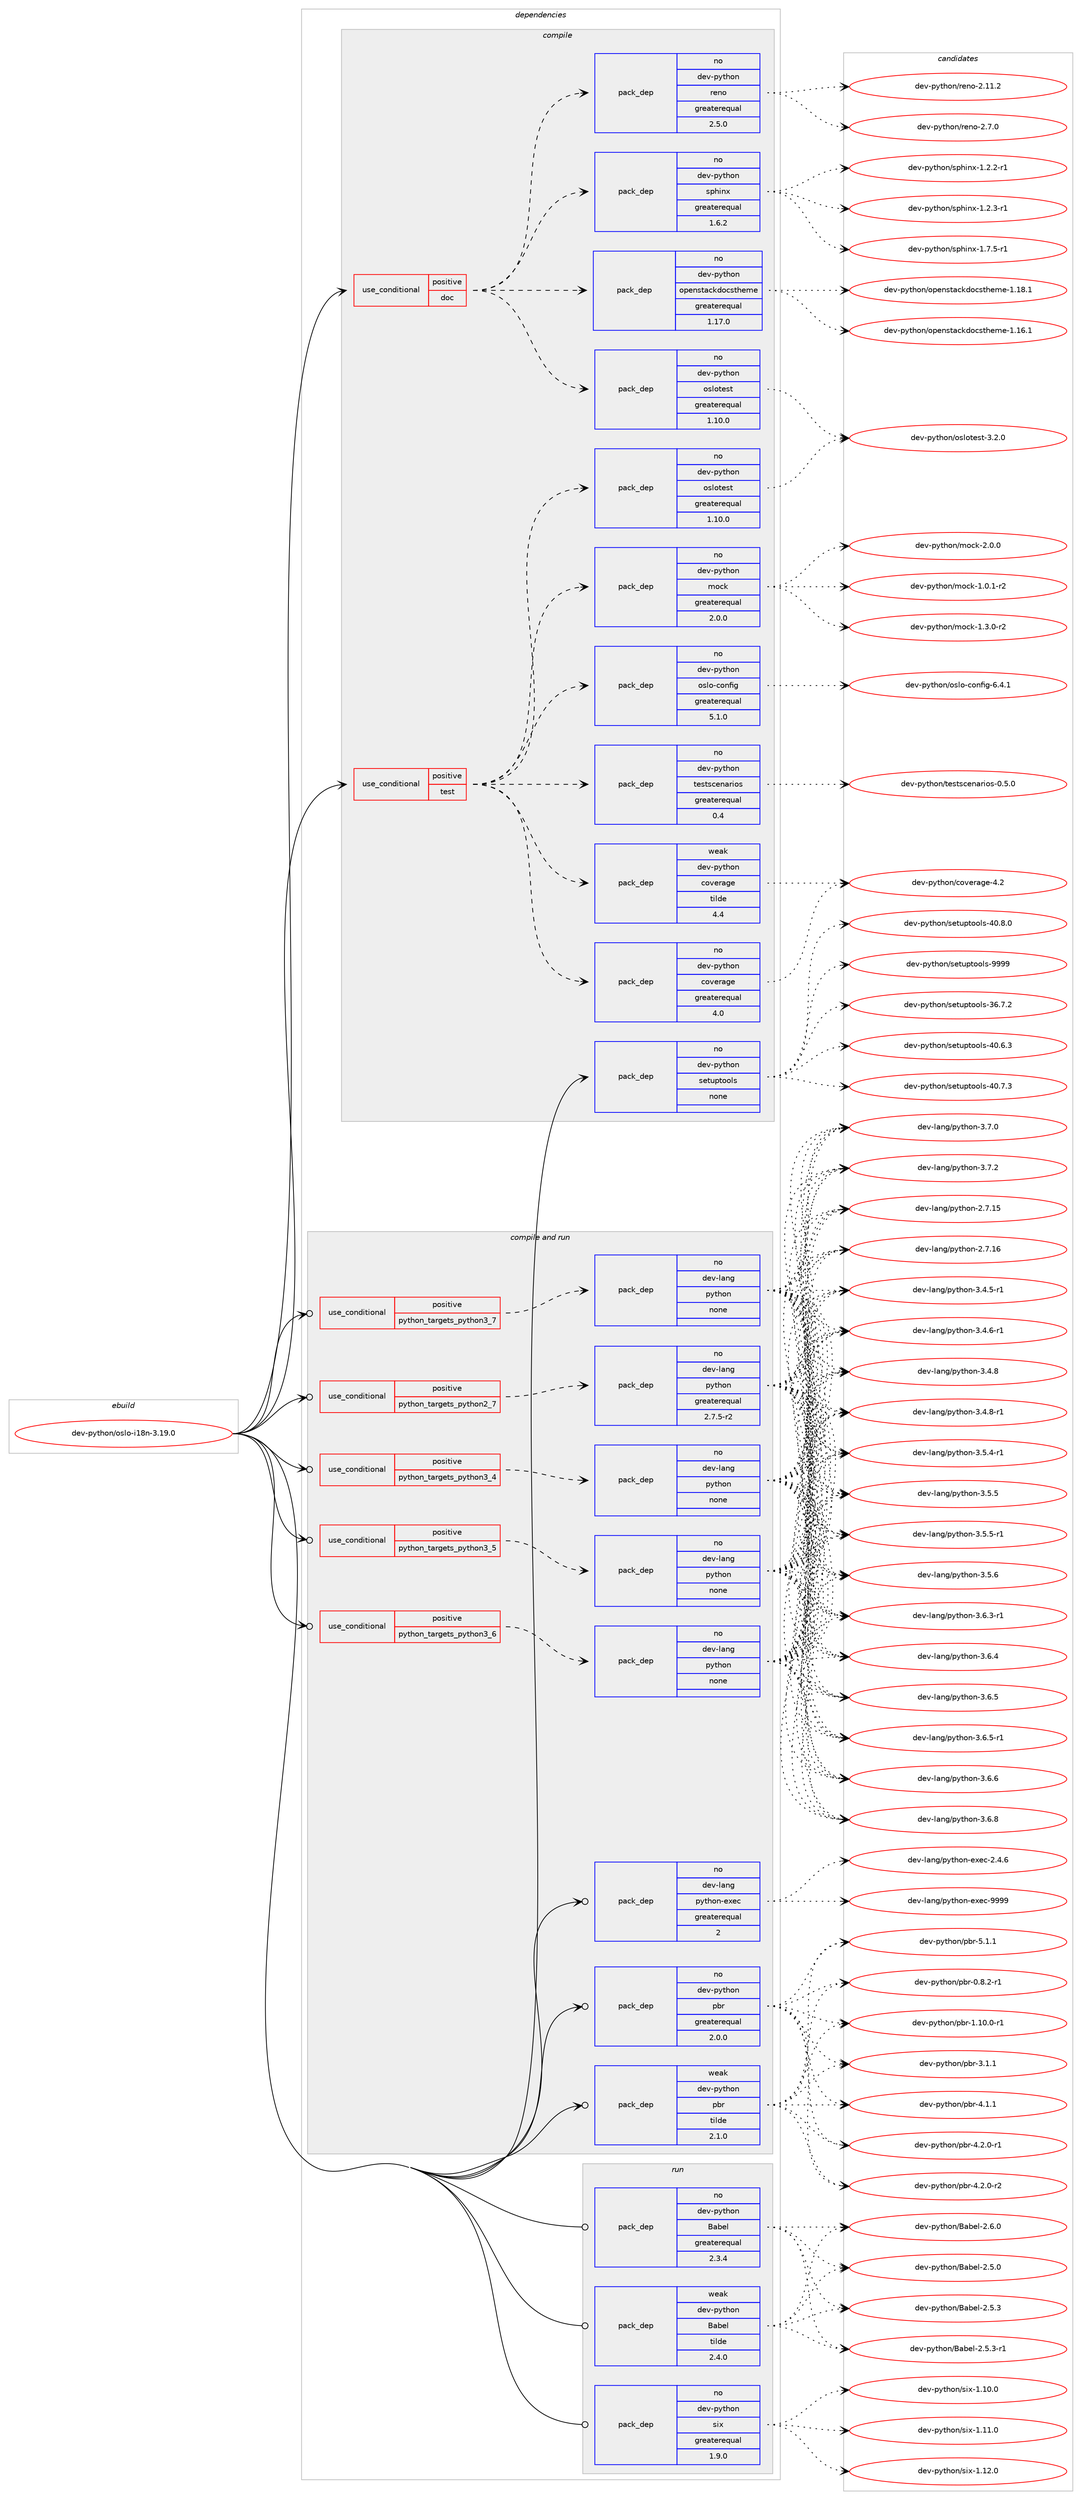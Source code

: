 digraph prolog {

# *************
# Graph options
# *************

newrank=true;
concentrate=true;
compound=true;
graph [rankdir=LR,fontname=Helvetica,fontsize=10,ranksep=1.5];#, ranksep=2.5, nodesep=0.2];
edge  [arrowhead=vee];
node  [fontname=Helvetica,fontsize=10];

# **********
# The ebuild
# **********

subgraph cluster_leftcol {
color=gray;
rank=same;
label=<<i>ebuild</i>>;
id [label="dev-python/oslo-i18n-3.19.0", color=red, width=4, href="../dev-python/oslo-i18n-3.19.0.svg"];
}

# ****************
# The dependencies
# ****************

subgraph cluster_midcol {
color=gray;
label=<<i>dependencies</i>>;
subgraph cluster_compile {
fillcolor="#eeeeee";
style=filled;
label=<<i>compile</i>>;
subgraph cond378721 {
dependency1422816 [label=<<TABLE BORDER="0" CELLBORDER="1" CELLSPACING="0" CELLPADDING="4"><TR><TD ROWSPAN="3" CELLPADDING="10">use_conditional</TD></TR><TR><TD>positive</TD></TR><TR><TD>doc</TD></TR></TABLE>>, shape=none, color=red];
subgraph pack1020816 {
dependency1422817 [label=<<TABLE BORDER="0" CELLBORDER="1" CELLSPACING="0" CELLPADDING="4" WIDTH="220"><TR><TD ROWSPAN="6" CELLPADDING="30">pack_dep</TD></TR><TR><TD WIDTH="110">no</TD></TR><TR><TD>dev-python</TD></TR><TR><TD>oslotest</TD></TR><TR><TD>greaterequal</TD></TR><TR><TD>1.10.0</TD></TR></TABLE>>, shape=none, color=blue];
}
dependency1422816:e -> dependency1422817:w [weight=20,style="dashed",arrowhead="vee"];
subgraph pack1020817 {
dependency1422818 [label=<<TABLE BORDER="0" CELLBORDER="1" CELLSPACING="0" CELLPADDING="4" WIDTH="220"><TR><TD ROWSPAN="6" CELLPADDING="30">pack_dep</TD></TR><TR><TD WIDTH="110">no</TD></TR><TR><TD>dev-python</TD></TR><TR><TD>openstackdocstheme</TD></TR><TR><TD>greaterequal</TD></TR><TR><TD>1.17.0</TD></TR></TABLE>>, shape=none, color=blue];
}
dependency1422816:e -> dependency1422818:w [weight=20,style="dashed",arrowhead="vee"];
subgraph pack1020818 {
dependency1422819 [label=<<TABLE BORDER="0" CELLBORDER="1" CELLSPACING="0" CELLPADDING="4" WIDTH="220"><TR><TD ROWSPAN="6" CELLPADDING="30">pack_dep</TD></TR><TR><TD WIDTH="110">no</TD></TR><TR><TD>dev-python</TD></TR><TR><TD>sphinx</TD></TR><TR><TD>greaterequal</TD></TR><TR><TD>1.6.2</TD></TR></TABLE>>, shape=none, color=blue];
}
dependency1422816:e -> dependency1422819:w [weight=20,style="dashed",arrowhead="vee"];
subgraph pack1020819 {
dependency1422820 [label=<<TABLE BORDER="0" CELLBORDER="1" CELLSPACING="0" CELLPADDING="4" WIDTH="220"><TR><TD ROWSPAN="6" CELLPADDING="30">pack_dep</TD></TR><TR><TD WIDTH="110">no</TD></TR><TR><TD>dev-python</TD></TR><TR><TD>reno</TD></TR><TR><TD>greaterequal</TD></TR><TR><TD>2.5.0</TD></TR></TABLE>>, shape=none, color=blue];
}
dependency1422816:e -> dependency1422820:w [weight=20,style="dashed",arrowhead="vee"];
}
id:e -> dependency1422816:w [weight=20,style="solid",arrowhead="vee"];
subgraph cond378722 {
dependency1422821 [label=<<TABLE BORDER="0" CELLBORDER="1" CELLSPACING="0" CELLPADDING="4"><TR><TD ROWSPAN="3" CELLPADDING="10">use_conditional</TD></TR><TR><TD>positive</TD></TR><TR><TD>test</TD></TR></TABLE>>, shape=none, color=red];
subgraph pack1020820 {
dependency1422822 [label=<<TABLE BORDER="0" CELLBORDER="1" CELLSPACING="0" CELLPADDING="4" WIDTH="220"><TR><TD ROWSPAN="6" CELLPADDING="30">pack_dep</TD></TR><TR><TD WIDTH="110">no</TD></TR><TR><TD>dev-python</TD></TR><TR><TD>mock</TD></TR><TR><TD>greaterequal</TD></TR><TR><TD>2.0.0</TD></TR></TABLE>>, shape=none, color=blue];
}
dependency1422821:e -> dependency1422822:w [weight=20,style="dashed",arrowhead="vee"];
subgraph pack1020821 {
dependency1422823 [label=<<TABLE BORDER="0" CELLBORDER="1" CELLSPACING="0" CELLPADDING="4" WIDTH="220"><TR><TD ROWSPAN="6" CELLPADDING="30">pack_dep</TD></TR><TR><TD WIDTH="110">no</TD></TR><TR><TD>dev-python</TD></TR><TR><TD>oslotest</TD></TR><TR><TD>greaterequal</TD></TR><TR><TD>1.10.0</TD></TR></TABLE>>, shape=none, color=blue];
}
dependency1422821:e -> dependency1422823:w [weight=20,style="dashed",arrowhead="vee"];
subgraph pack1020822 {
dependency1422824 [label=<<TABLE BORDER="0" CELLBORDER="1" CELLSPACING="0" CELLPADDING="4" WIDTH="220"><TR><TD ROWSPAN="6" CELLPADDING="30">pack_dep</TD></TR><TR><TD WIDTH="110">no</TD></TR><TR><TD>dev-python</TD></TR><TR><TD>coverage</TD></TR><TR><TD>greaterequal</TD></TR><TR><TD>4.0</TD></TR></TABLE>>, shape=none, color=blue];
}
dependency1422821:e -> dependency1422824:w [weight=20,style="dashed",arrowhead="vee"];
subgraph pack1020823 {
dependency1422825 [label=<<TABLE BORDER="0" CELLBORDER="1" CELLSPACING="0" CELLPADDING="4" WIDTH="220"><TR><TD ROWSPAN="6" CELLPADDING="30">pack_dep</TD></TR><TR><TD WIDTH="110">weak</TD></TR><TR><TD>dev-python</TD></TR><TR><TD>coverage</TD></TR><TR><TD>tilde</TD></TR><TR><TD>4.4</TD></TR></TABLE>>, shape=none, color=blue];
}
dependency1422821:e -> dependency1422825:w [weight=20,style="dashed",arrowhead="vee"];
subgraph pack1020824 {
dependency1422826 [label=<<TABLE BORDER="0" CELLBORDER="1" CELLSPACING="0" CELLPADDING="4" WIDTH="220"><TR><TD ROWSPAN="6" CELLPADDING="30">pack_dep</TD></TR><TR><TD WIDTH="110">no</TD></TR><TR><TD>dev-python</TD></TR><TR><TD>testscenarios</TD></TR><TR><TD>greaterequal</TD></TR><TR><TD>0.4</TD></TR></TABLE>>, shape=none, color=blue];
}
dependency1422821:e -> dependency1422826:w [weight=20,style="dashed",arrowhead="vee"];
subgraph pack1020825 {
dependency1422827 [label=<<TABLE BORDER="0" CELLBORDER="1" CELLSPACING="0" CELLPADDING="4" WIDTH="220"><TR><TD ROWSPAN="6" CELLPADDING="30">pack_dep</TD></TR><TR><TD WIDTH="110">no</TD></TR><TR><TD>dev-python</TD></TR><TR><TD>oslo-config</TD></TR><TR><TD>greaterequal</TD></TR><TR><TD>5.1.0</TD></TR></TABLE>>, shape=none, color=blue];
}
dependency1422821:e -> dependency1422827:w [weight=20,style="dashed",arrowhead="vee"];
}
id:e -> dependency1422821:w [weight=20,style="solid",arrowhead="vee"];
subgraph pack1020826 {
dependency1422828 [label=<<TABLE BORDER="0" CELLBORDER="1" CELLSPACING="0" CELLPADDING="4" WIDTH="220"><TR><TD ROWSPAN="6" CELLPADDING="30">pack_dep</TD></TR><TR><TD WIDTH="110">no</TD></TR><TR><TD>dev-python</TD></TR><TR><TD>setuptools</TD></TR><TR><TD>none</TD></TR><TR><TD></TD></TR></TABLE>>, shape=none, color=blue];
}
id:e -> dependency1422828:w [weight=20,style="solid",arrowhead="vee"];
}
subgraph cluster_compileandrun {
fillcolor="#eeeeee";
style=filled;
label=<<i>compile and run</i>>;
subgraph cond378723 {
dependency1422829 [label=<<TABLE BORDER="0" CELLBORDER="1" CELLSPACING="0" CELLPADDING="4"><TR><TD ROWSPAN="3" CELLPADDING="10">use_conditional</TD></TR><TR><TD>positive</TD></TR><TR><TD>python_targets_python2_7</TD></TR></TABLE>>, shape=none, color=red];
subgraph pack1020827 {
dependency1422830 [label=<<TABLE BORDER="0" CELLBORDER="1" CELLSPACING="0" CELLPADDING="4" WIDTH="220"><TR><TD ROWSPAN="6" CELLPADDING="30">pack_dep</TD></TR><TR><TD WIDTH="110">no</TD></TR><TR><TD>dev-lang</TD></TR><TR><TD>python</TD></TR><TR><TD>greaterequal</TD></TR><TR><TD>2.7.5-r2</TD></TR></TABLE>>, shape=none, color=blue];
}
dependency1422829:e -> dependency1422830:w [weight=20,style="dashed",arrowhead="vee"];
}
id:e -> dependency1422829:w [weight=20,style="solid",arrowhead="odotvee"];
subgraph cond378724 {
dependency1422831 [label=<<TABLE BORDER="0" CELLBORDER="1" CELLSPACING="0" CELLPADDING="4"><TR><TD ROWSPAN="3" CELLPADDING="10">use_conditional</TD></TR><TR><TD>positive</TD></TR><TR><TD>python_targets_python3_4</TD></TR></TABLE>>, shape=none, color=red];
subgraph pack1020828 {
dependency1422832 [label=<<TABLE BORDER="0" CELLBORDER="1" CELLSPACING="0" CELLPADDING="4" WIDTH="220"><TR><TD ROWSPAN="6" CELLPADDING="30">pack_dep</TD></TR><TR><TD WIDTH="110">no</TD></TR><TR><TD>dev-lang</TD></TR><TR><TD>python</TD></TR><TR><TD>none</TD></TR><TR><TD></TD></TR></TABLE>>, shape=none, color=blue];
}
dependency1422831:e -> dependency1422832:w [weight=20,style="dashed",arrowhead="vee"];
}
id:e -> dependency1422831:w [weight=20,style="solid",arrowhead="odotvee"];
subgraph cond378725 {
dependency1422833 [label=<<TABLE BORDER="0" CELLBORDER="1" CELLSPACING="0" CELLPADDING="4"><TR><TD ROWSPAN="3" CELLPADDING="10">use_conditional</TD></TR><TR><TD>positive</TD></TR><TR><TD>python_targets_python3_5</TD></TR></TABLE>>, shape=none, color=red];
subgraph pack1020829 {
dependency1422834 [label=<<TABLE BORDER="0" CELLBORDER="1" CELLSPACING="0" CELLPADDING="4" WIDTH="220"><TR><TD ROWSPAN="6" CELLPADDING="30">pack_dep</TD></TR><TR><TD WIDTH="110">no</TD></TR><TR><TD>dev-lang</TD></TR><TR><TD>python</TD></TR><TR><TD>none</TD></TR><TR><TD></TD></TR></TABLE>>, shape=none, color=blue];
}
dependency1422833:e -> dependency1422834:w [weight=20,style="dashed",arrowhead="vee"];
}
id:e -> dependency1422833:w [weight=20,style="solid",arrowhead="odotvee"];
subgraph cond378726 {
dependency1422835 [label=<<TABLE BORDER="0" CELLBORDER="1" CELLSPACING="0" CELLPADDING="4"><TR><TD ROWSPAN="3" CELLPADDING="10">use_conditional</TD></TR><TR><TD>positive</TD></TR><TR><TD>python_targets_python3_6</TD></TR></TABLE>>, shape=none, color=red];
subgraph pack1020830 {
dependency1422836 [label=<<TABLE BORDER="0" CELLBORDER="1" CELLSPACING="0" CELLPADDING="4" WIDTH="220"><TR><TD ROWSPAN="6" CELLPADDING="30">pack_dep</TD></TR><TR><TD WIDTH="110">no</TD></TR><TR><TD>dev-lang</TD></TR><TR><TD>python</TD></TR><TR><TD>none</TD></TR><TR><TD></TD></TR></TABLE>>, shape=none, color=blue];
}
dependency1422835:e -> dependency1422836:w [weight=20,style="dashed",arrowhead="vee"];
}
id:e -> dependency1422835:w [weight=20,style="solid",arrowhead="odotvee"];
subgraph cond378727 {
dependency1422837 [label=<<TABLE BORDER="0" CELLBORDER="1" CELLSPACING="0" CELLPADDING="4"><TR><TD ROWSPAN="3" CELLPADDING="10">use_conditional</TD></TR><TR><TD>positive</TD></TR><TR><TD>python_targets_python3_7</TD></TR></TABLE>>, shape=none, color=red];
subgraph pack1020831 {
dependency1422838 [label=<<TABLE BORDER="0" CELLBORDER="1" CELLSPACING="0" CELLPADDING="4" WIDTH="220"><TR><TD ROWSPAN="6" CELLPADDING="30">pack_dep</TD></TR><TR><TD WIDTH="110">no</TD></TR><TR><TD>dev-lang</TD></TR><TR><TD>python</TD></TR><TR><TD>none</TD></TR><TR><TD></TD></TR></TABLE>>, shape=none, color=blue];
}
dependency1422837:e -> dependency1422838:w [weight=20,style="dashed",arrowhead="vee"];
}
id:e -> dependency1422837:w [weight=20,style="solid",arrowhead="odotvee"];
subgraph pack1020832 {
dependency1422839 [label=<<TABLE BORDER="0" CELLBORDER="1" CELLSPACING="0" CELLPADDING="4" WIDTH="220"><TR><TD ROWSPAN="6" CELLPADDING="30">pack_dep</TD></TR><TR><TD WIDTH="110">no</TD></TR><TR><TD>dev-lang</TD></TR><TR><TD>python-exec</TD></TR><TR><TD>greaterequal</TD></TR><TR><TD>2</TD></TR></TABLE>>, shape=none, color=blue];
}
id:e -> dependency1422839:w [weight=20,style="solid",arrowhead="odotvee"];
subgraph pack1020833 {
dependency1422840 [label=<<TABLE BORDER="0" CELLBORDER="1" CELLSPACING="0" CELLPADDING="4" WIDTH="220"><TR><TD ROWSPAN="6" CELLPADDING="30">pack_dep</TD></TR><TR><TD WIDTH="110">no</TD></TR><TR><TD>dev-python</TD></TR><TR><TD>pbr</TD></TR><TR><TD>greaterequal</TD></TR><TR><TD>2.0.0</TD></TR></TABLE>>, shape=none, color=blue];
}
id:e -> dependency1422840:w [weight=20,style="solid",arrowhead="odotvee"];
subgraph pack1020834 {
dependency1422841 [label=<<TABLE BORDER="0" CELLBORDER="1" CELLSPACING="0" CELLPADDING="4" WIDTH="220"><TR><TD ROWSPAN="6" CELLPADDING="30">pack_dep</TD></TR><TR><TD WIDTH="110">weak</TD></TR><TR><TD>dev-python</TD></TR><TR><TD>pbr</TD></TR><TR><TD>tilde</TD></TR><TR><TD>2.1.0</TD></TR></TABLE>>, shape=none, color=blue];
}
id:e -> dependency1422841:w [weight=20,style="solid",arrowhead="odotvee"];
}
subgraph cluster_run {
fillcolor="#eeeeee";
style=filled;
label=<<i>run</i>>;
subgraph pack1020835 {
dependency1422842 [label=<<TABLE BORDER="0" CELLBORDER="1" CELLSPACING="0" CELLPADDING="4" WIDTH="220"><TR><TD ROWSPAN="6" CELLPADDING="30">pack_dep</TD></TR><TR><TD WIDTH="110">no</TD></TR><TR><TD>dev-python</TD></TR><TR><TD>Babel</TD></TR><TR><TD>greaterequal</TD></TR><TR><TD>2.3.4</TD></TR></TABLE>>, shape=none, color=blue];
}
id:e -> dependency1422842:w [weight=20,style="solid",arrowhead="odot"];
subgraph pack1020836 {
dependency1422843 [label=<<TABLE BORDER="0" CELLBORDER="1" CELLSPACING="0" CELLPADDING="4" WIDTH="220"><TR><TD ROWSPAN="6" CELLPADDING="30">pack_dep</TD></TR><TR><TD WIDTH="110">no</TD></TR><TR><TD>dev-python</TD></TR><TR><TD>six</TD></TR><TR><TD>greaterequal</TD></TR><TR><TD>1.9.0</TD></TR></TABLE>>, shape=none, color=blue];
}
id:e -> dependency1422843:w [weight=20,style="solid",arrowhead="odot"];
subgraph pack1020837 {
dependency1422844 [label=<<TABLE BORDER="0" CELLBORDER="1" CELLSPACING="0" CELLPADDING="4" WIDTH="220"><TR><TD ROWSPAN="6" CELLPADDING="30">pack_dep</TD></TR><TR><TD WIDTH="110">weak</TD></TR><TR><TD>dev-python</TD></TR><TR><TD>Babel</TD></TR><TR><TD>tilde</TD></TR><TR><TD>2.4.0</TD></TR></TABLE>>, shape=none, color=blue];
}
id:e -> dependency1422844:w [weight=20,style="solid",arrowhead="odot"];
}
}

# **************
# The candidates
# **************

subgraph cluster_choices {
rank=same;
color=gray;
label=<<i>candidates</i>>;

subgraph choice1020816 {
color=black;
nodesep=1;
choice1001011184511212111610411111047111115108111116101115116455146504648 [label="dev-python/oslotest-3.2.0", color=red, width=4,href="../dev-python/oslotest-3.2.0.svg"];
dependency1422817:e -> choice1001011184511212111610411111047111115108111116101115116455146504648:w [style=dotted,weight="100"];
}
subgraph choice1020817 {
color=black;
nodesep=1;
choice100101118451121211161041111104711111210111011511697991071001119911511610410110910145494649544649 [label="dev-python/openstackdocstheme-1.16.1", color=red, width=4,href="../dev-python/openstackdocstheme-1.16.1.svg"];
choice100101118451121211161041111104711111210111011511697991071001119911511610410110910145494649564649 [label="dev-python/openstackdocstheme-1.18.1", color=red, width=4,href="../dev-python/openstackdocstheme-1.18.1.svg"];
dependency1422818:e -> choice100101118451121211161041111104711111210111011511697991071001119911511610410110910145494649544649:w [style=dotted,weight="100"];
dependency1422818:e -> choice100101118451121211161041111104711111210111011511697991071001119911511610410110910145494649564649:w [style=dotted,weight="100"];
}
subgraph choice1020818 {
color=black;
nodesep=1;
choice10010111845112121116104111110471151121041051101204549465046504511449 [label="dev-python/sphinx-1.2.2-r1", color=red, width=4,href="../dev-python/sphinx-1.2.2-r1.svg"];
choice10010111845112121116104111110471151121041051101204549465046514511449 [label="dev-python/sphinx-1.2.3-r1", color=red, width=4,href="../dev-python/sphinx-1.2.3-r1.svg"];
choice10010111845112121116104111110471151121041051101204549465546534511449 [label="dev-python/sphinx-1.7.5-r1", color=red, width=4,href="../dev-python/sphinx-1.7.5-r1.svg"];
dependency1422819:e -> choice10010111845112121116104111110471151121041051101204549465046504511449:w [style=dotted,weight="100"];
dependency1422819:e -> choice10010111845112121116104111110471151121041051101204549465046514511449:w [style=dotted,weight="100"];
dependency1422819:e -> choice10010111845112121116104111110471151121041051101204549465546534511449:w [style=dotted,weight="100"];
}
subgraph choice1020819 {
color=black;
nodesep=1;
choice100101118451121211161041111104711410111011145504649494650 [label="dev-python/reno-2.11.2", color=red, width=4,href="../dev-python/reno-2.11.2.svg"];
choice1001011184511212111610411111047114101110111455046554648 [label="dev-python/reno-2.7.0", color=red, width=4,href="../dev-python/reno-2.7.0.svg"];
dependency1422820:e -> choice100101118451121211161041111104711410111011145504649494650:w [style=dotted,weight="100"];
dependency1422820:e -> choice1001011184511212111610411111047114101110111455046554648:w [style=dotted,weight="100"];
}
subgraph choice1020820 {
color=black;
nodesep=1;
choice1001011184511212111610411111047109111991074549464846494511450 [label="dev-python/mock-1.0.1-r2", color=red, width=4,href="../dev-python/mock-1.0.1-r2.svg"];
choice1001011184511212111610411111047109111991074549465146484511450 [label="dev-python/mock-1.3.0-r2", color=red, width=4,href="../dev-python/mock-1.3.0-r2.svg"];
choice100101118451121211161041111104710911199107455046484648 [label="dev-python/mock-2.0.0", color=red, width=4,href="../dev-python/mock-2.0.0.svg"];
dependency1422822:e -> choice1001011184511212111610411111047109111991074549464846494511450:w [style=dotted,weight="100"];
dependency1422822:e -> choice1001011184511212111610411111047109111991074549465146484511450:w [style=dotted,weight="100"];
dependency1422822:e -> choice100101118451121211161041111104710911199107455046484648:w [style=dotted,weight="100"];
}
subgraph choice1020821 {
color=black;
nodesep=1;
choice1001011184511212111610411111047111115108111116101115116455146504648 [label="dev-python/oslotest-3.2.0", color=red, width=4,href="../dev-python/oslotest-3.2.0.svg"];
dependency1422823:e -> choice1001011184511212111610411111047111115108111116101115116455146504648:w [style=dotted,weight="100"];
}
subgraph choice1020822 {
color=black;
nodesep=1;
choice1001011184511212111610411111047991111181011149710310145524650 [label="dev-python/coverage-4.2", color=red, width=4,href="../dev-python/coverage-4.2.svg"];
dependency1422824:e -> choice1001011184511212111610411111047991111181011149710310145524650:w [style=dotted,weight="100"];
}
subgraph choice1020823 {
color=black;
nodesep=1;
choice1001011184511212111610411111047991111181011149710310145524650 [label="dev-python/coverage-4.2", color=red, width=4,href="../dev-python/coverage-4.2.svg"];
dependency1422825:e -> choice1001011184511212111610411111047991111181011149710310145524650:w [style=dotted,weight="100"];
}
subgraph choice1020824 {
color=black;
nodesep=1;
choice10010111845112121116104111110471161011151161159910111097114105111115454846534648 [label="dev-python/testscenarios-0.5.0", color=red, width=4,href="../dev-python/testscenarios-0.5.0.svg"];
dependency1422826:e -> choice10010111845112121116104111110471161011151161159910111097114105111115454846534648:w [style=dotted,weight="100"];
}
subgraph choice1020825 {
color=black;
nodesep=1;
choice10010111845112121116104111110471111151081114599111110102105103455446524649 [label="dev-python/oslo-config-6.4.1", color=red, width=4,href="../dev-python/oslo-config-6.4.1.svg"];
dependency1422827:e -> choice10010111845112121116104111110471111151081114599111110102105103455446524649:w [style=dotted,weight="100"];
}
subgraph choice1020826 {
color=black;
nodesep=1;
choice100101118451121211161041111104711510111611711211611111110811545515446554650 [label="dev-python/setuptools-36.7.2", color=red, width=4,href="../dev-python/setuptools-36.7.2.svg"];
choice100101118451121211161041111104711510111611711211611111110811545524846544651 [label="dev-python/setuptools-40.6.3", color=red, width=4,href="../dev-python/setuptools-40.6.3.svg"];
choice100101118451121211161041111104711510111611711211611111110811545524846554651 [label="dev-python/setuptools-40.7.3", color=red, width=4,href="../dev-python/setuptools-40.7.3.svg"];
choice100101118451121211161041111104711510111611711211611111110811545524846564648 [label="dev-python/setuptools-40.8.0", color=red, width=4,href="../dev-python/setuptools-40.8.0.svg"];
choice10010111845112121116104111110471151011161171121161111111081154557575757 [label="dev-python/setuptools-9999", color=red, width=4,href="../dev-python/setuptools-9999.svg"];
dependency1422828:e -> choice100101118451121211161041111104711510111611711211611111110811545515446554650:w [style=dotted,weight="100"];
dependency1422828:e -> choice100101118451121211161041111104711510111611711211611111110811545524846544651:w [style=dotted,weight="100"];
dependency1422828:e -> choice100101118451121211161041111104711510111611711211611111110811545524846554651:w [style=dotted,weight="100"];
dependency1422828:e -> choice100101118451121211161041111104711510111611711211611111110811545524846564648:w [style=dotted,weight="100"];
dependency1422828:e -> choice10010111845112121116104111110471151011161171121161111111081154557575757:w [style=dotted,weight="100"];
}
subgraph choice1020827 {
color=black;
nodesep=1;
choice10010111845108971101034711212111610411111045504655464953 [label="dev-lang/python-2.7.15", color=red, width=4,href="../dev-lang/python-2.7.15.svg"];
choice10010111845108971101034711212111610411111045504655464954 [label="dev-lang/python-2.7.16", color=red, width=4,href="../dev-lang/python-2.7.16.svg"];
choice1001011184510897110103471121211161041111104551465246534511449 [label="dev-lang/python-3.4.5-r1", color=red, width=4,href="../dev-lang/python-3.4.5-r1.svg"];
choice1001011184510897110103471121211161041111104551465246544511449 [label="dev-lang/python-3.4.6-r1", color=red, width=4,href="../dev-lang/python-3.4.6-r1.svg"];
choice100101118451089711010347112121116104111110455146524656 [label="dev-lang/python-3.4.8", color=red, width=4,href="../dev-lang/python-3.4.8.svg"];
choice1001011184510897110103471121211161041111104551465246564511449 [label="dev-lang/python-3.4.8-r1", color=red, width=4,href="../dev-lang/python-3.4.8-r1.svg"];
choice1001011184510897110103471121211161041111104551465346524511449 [label="dev-lang/python-3.5.4-r1", color=red, width=4,href="../dev-lang/python-3.5.4-r1.svg"];
choice100101118451089711010347112121116104111110455146534653 [label="dev-lang/python-3.5.5", color=red, width=4,href="../dev-lang/python-3.5.5.svg"];
choice1001011184510897110103471121211161041111104551465346534511449 [label="dev-lang/python-3.5.5-r1", color=red, width=4,href="../dev-lang/python-3.5.5-r1.svg"];
choice100101118451089711010347112121116104111110455146534654 [label="dev-lang/python-3.5.6", color=red, width=4,href="../dev-lang/python-3.5.6.svg"];
choice1001011184510897110103471121211161041111104551465446514511449 [label="dev-lang/python-3.6.3-r1", color=red, width=4,href="../dev-lang/python-3.6.3-r1.svg"];
choice100101118451089711010347112121116104111110455146544652 [label="dev-lang/python-3.6.4", color=red, width=4,href="../dev-lang/python-3.6.4.svg"];
choice100101118451089711010347112121116104111110455146544653 [label="dev-lang/python-3.6.5", color=red, width=4,href="../dev-lang/python-3.6.5.svg"];
choice1001011184510897110103471121211161041111104551465446534511449 [label="dev-lang/python-3.6.5-r1", color=red, width=4,href="../dev-lang/python-3.6.5-r1.svg"];
choice100101118451089711010347112121116104111110455146544654 [label="dev-lang/python-3.6.6", color=red, width=4,href="../dev-lang/python-3.6.6.svg"];
choice100101118451089711010347112121116104111110455146544656 [label="dev-lang/python-3.6.8", color=red, width=4,href="../dev-lang/python-3.6.8.svg"];
choice100101118451089711010347112121116104111110455146554648 [label="dev-lang/python-3.7.0", color=red, width=4,href="../dev-lang/python-3.7.0.svg"];
choice100101118451089711010347112121116104111110455146554650 [label="dev-lang/python-3.7.2", color=red, width=4,href="../dev-lang/python-3.7.2.svg"];
dependency1422830:e -> choice10010111845108971101034711212111610411111045504655464953:w [style=dotted,weight="100"];
dependency1422830:e -> choice10010111845108971101034711212111610411111045504655464954:w [style=dotted,weight="100"];
dependency1422830:e -> choice1001011184510897110103471121211161041111104551465246534511449:w [style=dotted,weight="100"];
dependency1422830:e -> choice1001011184510897110103471121211161041111104551465246544511449:w [style=dotted,weight="100"];
dependency1422830:e -> choice100101118451089711010347112121116104111110455146524656:w [style=dotted,weight="100"];
dependency1422830:e -> choice1001011184510897110103471121211161041111104551465246564511449:w [style=dotted,weight="100"];
dependency1422830:e -> choice1001011184510897110103471121211161041111104551465346524511449:w [style=dotted,weight="100"];
dependency1422830:e -> choice100101118451089711010347112121116104111110455146534653:w [style=dotted,weight="100"];
dependency1422830:e -> choice1001011184510897110103471121211161041111104551465346534511449:w [style=dotted,weight="100"];
dependency1422830:e -> choice100101118451089711010347112121116104111110455146534654:w [style=dotted,weight="100"];
dependency1422830:e -> choice1001011184510897110103471121211161041111104551465446514511449:w [style=dotted,weight="100"];
dependency1422830:e -> choice100101118451089711010347112121116104111110455146544652:w [style=dotted,weight="100"];
dependency1422830:e -> choice100101118451089711010347112121116104111110455146544653:w [style=dotted,weight="100"];
dependency1422830:e -> choice1001011184510897110103471121211161041111104551465446534511449:w [style=dotted,weight="100"];
dependency1422830:e -> choice100101118451089711010347112121116104111110455146544654:w [style=dotted,weight="100"];
dependency1422830:e -> choice100101118451089711010347112121116104111110455146544656:w [style=dotted,weight="100"];
dependency1422830:e -> choice100101118451089711010347112121116104111110455146554648:w [style=dotted,weight="100"];
dependency1422830:e -> choice100101118451089711010347112121116104111110455146554650:w [style=dotted,weight="100"];
}
subgraph choice1020828 {
color=black;
nodesep=1;
choice10010111845108971101034711212111610411111045504655464953 [label="dev-lang/python-2.7.15", color=red, width=4,href="../dev-lang/python-2.7.15.svg"];
choice10010111845108971101034711212111610411111045504655464954 [label="dev-lang/python-2.7.16", color=red, width=4,href="../dev-lang/python-2.7.16.svg"];
choice1001011184510897110103471121211161041111104551465246534511449 [label="dev-lang/python-3.4.5-r1", color=red, width=4,href="../dev-lang/python-3.4.5-r1.svg"];
choice1001011184510897110103471121211161041111104551465246544511449 [label="dev-lang/python-3.4.6-r1", color=red, width=4,href="../dev-lang/python-3.4.6-r1.svg"];
choice100101118451089711010347112121116104111110455146524656 [label="dev-lang/python-3.4.8", color=red, width=4,href="../dev-lang/python-3.4.8.svg"];
choice1001011184510897110103471121211161041111104551465246564511449 [label="dev-lang/python-3.4.8-r1", color=red, width=4,href="../dev-lang/python-3.4.8-r1.svg"];
choice1001011184510897110103471121211161041111104551465346524511449 [label="dev-lang/python-3.5.4-r1", color=red, width=4,href="../dev-lang/python-3.5.4-r1.svg"];
choice100101118451089711010347112121116104111110455146534653 [label="dev-lang/python-3.5.5", color=red, width=4,href="../dev-lang/python-3.5.5.svg"];
choice1001011184510897110103471121211161041111104551465346534511449 [label="dev-lang/python-3.5.5-r1", color=red, width=4,href="../dev-lang/python-3.5.5-r1.svg"];
choice100101118451089711010347112121116104111110455146534654 [label="dev-lang/python-3.5.6", color=red, width=4,href="../dev-lang/python-3.5.6.svg"];
choice1001011184510897110103471121211161041111104551465446514511449 [label="dev-lang/python-3.6.3-r1", color=red, width=4,href="../dev-lang/python-3.6.3-r1.svg"];
choice100101118451089711010347112121116104111110455146544652 [label="dev-lang/python-3.6.4", color=red, width=4,href="../dev-lang/python-3.6.4.svg"];
choice100101118451089711010347112121116104111110455146544653 [label="dev-lang/python-3.6.5", color=red, width=4,href="../dev-lang/python-3.6.5.svg"];
choice1001011184510897110103471121211161041111104551465446534511449 [label="dev-lang/python-3.6.5-r1", color=red, width=4,href="../dev-lang/python-3.6.5-r1.svg"];
choice100101118451089711010347112121116104111110455146544654 [label="dev-lang/python-3.6.6", color=red, width=4,href="../dev-lang/python-3.6.6.svg"];
choice100101118451089711010347112121116104111110455146544656 [label="dev-lang/python-3.6.8", color=red, width=4,href="../dev-lang/python-3.6.8.svg"];
choice100101118451089711010347112121116104111110455146554648 [label="dev-lang/python-3.7.0", color=red, width=4,href="../dev-lang/python-3.7.0.svg"];
choice100101118451089711010347112121116104111110455146554650 [label="dev-lang/python-3.7.2", color=red, width=4,href="../dev-lang/python-3.7.2.svg"];
dependency1422832:e -> choice10010111845108971101034711212111610411111045504655464953:w [style=dotted,weight="100"];
dependency1422832:e -> choice10010111845108971101034711212111610411111045504655464954:w [style=dotted,weight="100"];
dependency1422832:e -> choice1001011184510897110103471121211161041111104551465246534511449:w [style=dotted,weight="100"];
dependency1422832:e -> choice1001011184510897110103471121211161041111104551465246544511449:w [style=dotted,weight="100"];
dependency1422832:e -> choice100101118451089711010347112121116104111110455146524656:w [style=dotted,weight="100"];
dependency1422832:e -> choice1001011184510897110103471121211161041111104551465246564511449:w [style=dotted,weight="100"];
dependency1422832:e -> choice1001011184510897110103471121211161041111104551465346524511449:w [style=dotted,weight="100"];
dependency1422832:e -> choice100101118451089711010347112121116104111110455146534653:w [style=dotted,weight="100"];
dependency1422832:e -> choice1001011184510897110103471121211161041111104551465346534511449:w [style=dotted,weight="100"];
dependency1422832:e -> choice100101118451089711010347112121116104111110455146534654:w [style=dotted,weight="100"];
dependency1422832:e -> choice1001011184510897110103471121211161041111104551465446514511449:w [style=dotted,weight="100"];
dependency1422832:e -> choice100101118451089711010347112121116104111110455146544652:w [style=dotted,weight="100"];
dependency1422832:e -> choice100101118451089711010347112121116104111110455146544653:w [style=dotted,weight="100"];
dependency1422832:e -> choice1001011184510897110103471121211161041111104551465446534511449:w [style=dotted,weight="100"];
dependency1422832:e -> choice100101118451089711010347112121116104111110455146544654:w [style=dotted,weight="100"];
dependency1422832:e -> choice100101118451089711010347112121116104111110455146544656:w [style=dotted,weight="100"];
dependency1422832:e -> choice100101118451089711010347112121116104111110455146554648:w [style=dotted,weight="100"];
dependency1422832:e -> choice100101118451089711010347112121116104111110455146554650:w [style=dotted,weight="100"];
}
subgraph choice1020829 {
color=black;
nodesep=1;
choice10010111845108971101034711212111610411111045504655464953 [label="dev-lang/python-2.7.15", color=red, width=4,href="../dev-lang/python-2.7.15.svg"];
choice10010111845108971101034711212111610411111045504655464954 [label="dev-lang/python-2.7.16", color=red, width=4,href="../dev-lang/python-2.7.16.svg"];
choice1001011184510897110103471121211161041111104551465246534511449 [label="dev-lang/python-3.4.5-r1", color=red, width=4,href="../dev-lang/python-3.4.5-r1.svg"];
choice1001011184510897110103471121211161041111104551465246544511449 [label="dev-lang/python-3.4.6-r1", color=red, width=4,href="../dev-lang/python-3.4.6-r1.svg"];
choice100101118451089711010347112121116104111110455146524656 [label="dev-lang/python-3.4.8", color=red, width=4,href="../dev-lang/python-3.4.8.svg"];
choice1001011184510897110103471121211161041111104551465246564511449 [label="dev-lang/python-3.4.8-r1", color=red, width=4,href="../dev-lang/python-3.4.8-r1.svg"];
choice1001011184510897110103471121211161041111104551465346524511449 [label="dev-lang/python-3.5.4-r1", color=red, width=4,href="../dev-lang/python-3.5.4-r1.svg"];
choice100101118451089711010347112121116104111110455146534653 [label="dev-lang/python-3.5.5", color=red, width=4,href="../dev-lang/python-3.5.5.svg"];
choice1001011184510897110103471121211161041111104551465346534511449 [label="dev-lang/python-3.5.5-r1", color=red, width=4,href="../dev-lang/python-3.5.5-r1.svg"];
choice100101118451089711010347112121116104111110455146534654 [label="dev-lang/python-3.5.6", color=red, width=4,href="../dev-lang/python-3.5.6.svg"];
choice1001011184510897110103471121211161041111104551465446514511449 [label="dev-lang/python-3.6.3-r1", color=red, width=4,href="../dev-lang/python-3.6.3-r1.svg"];
choice100101118451089711010347112121116104111110455146544652 [label="dev-lang/python-3.6.4", color=red, width=4,href="../dev-lang/python-3.6.4.svg"];
choice100101118451089711010347112121116104111110455146544653 [label="dev-lang/python-3.6.5", color=red, width=4,href="../dev-lang/python-3.6.5.svg"];
choice1001011184510897110103471121211161041111104551465446534511449 [label="dev-lang/python-3.6.5-r1", color=red, width=4,href="../dev-lang/python-3.6.5-r1.svg"];
choice100101118451089711010347112121116104111110455146544654 [label="dev-lang/python-3.6.6", color=red, width=4,href="../dev-lang/python-3.6.6.svg"];
choice100101118451089711010347112121116104111110455146544656 [label="dev-lang/python-3.6.8", color=red, width=4,href="../dev-lang/python-3.6.8.svg"];
choice100101118451089711010347112121116104111110455146554648 [label="dev-lang/python-3.7.0", color=red, width=4,href="../dev-lang/python-3.7.0.svg"];
choice100101118451089711010347112121116104111110455146554650 [label="dev-lang/python-3.7.2", color=red, width=4,href="../dev-lang/python-3.7.2.svg"];
dependency1422834:e -> choice10010111845108971101034711212111610411111045504655464953:w [style=dotted,weight="100"];
dependency1422834:e -> choice10010111845108971101034711212111610411111045504655464954:w [style=dotted,weight="100"];
dependency1422834:e -> choice1001011184510897110103471121211161041111104551465246534511449:w [style=dotted,weight="100"];
dependency1422834:e -> choice1001011184510897110103471121211161041111104551465246544511449:w [style=dotted,weight="100"];
dependency1422834:e -> choice100101118451089711010347112121116104111110455146524656:w [style=dotted,weight="100"];
dependency1422834:e -> choice1001011184510897110103471121211161041111104551465246564511449:w [style=dotted,weight="100"];
dependency1422834:e -> choice1001011184510897110103471121211161041111104551465346524511449:w [style=dotted,weight="100"];
dependency1422834:e -> choice100101118451089711010347112121116104111110455146534653:w [style=dotted,weight="100"];
dependency1422834:e -> choice1001011184510897110103471121211161041111104551465346534511449:w [style=dotted,weight="100"];
dependency1422834:e -> choice100101118451089711010347112121116104111110455146534654:w [style=dotted,weight="100"];
dependency1422834:e -> choice1001011184510897110103471121211161041111104551465446514511449:w [style=dotted,weight="100"];
dependency1422834:e -> choice100101118451089711010347112121116104111110455146544652:w [style=dotted,weight="100"];
dependency1422834:e -> choice100101118451089711010347112121116104111110455146544653:w [style=dotted,weight="100"];
dependency1422834:e -> choice1001011184510897110103471121211161041111104551465446534511449:w [style=dotted,weight="100"];
dependency1422834:e -> choice100101118451089711010347112121116104111110455146544654:w [style=dotted,weight="100"];
dependency1422834:e -> choice100101118451089711010347112121116104111110455146544656:w [style=dotted,weight="100"];
dependency1422834:e -> choice100101118451089711010347112121116104111110455146554648:w [style=dotted,weight="100"];
dependency1422834:e -> choice100101118451089711010347112121116104111110455146554650:w [style=dotted,weight="100"];
}
subgraph choice1020830 {
color=black;
nodesep=1;
choice10010111845108971101034711212111610411111045504655464953 [label="dev-lang/python-2.7.15", color=red, width=4,href="../dev-lang/python-2.7.15.svg"];
choice10010111845108971101034711212111610411111045504655464954 [label="dev-lang/python-2.7.16", color=red, width=4,href="../dev-lang/python-2.7.16.svg"];
choice1001011184510897110103471121211161041111104551465246534511449 [label="dev-lang/python-3.4.5-r1", color=red, width=4,href="../dev-lang/python-3.4.5-r1.svg"];
choice1001011184510897110103471121211161041111104551465246544511449 [label="dev-lang/python-3.4.6-r1", color=red, width=4,href="../dev-lang/python-3.4.6-r1.svg"];
choice100101118451089711010347112121116104111110455146524656 [label="dev-lang/python-3.4.8", color=red, width=4,href="../dev-lang/python-3.4.8.svg"];
choice1001011184510897110103471121211161041111104551465246564511449 [label="dev-lang/python-3.4.8-r1", color=red, width=4,href="../dev-lang/python-3.4.8-r1.svg"];
choice1001011184510897110103471121211161041111104551465346524511449 [label="dev-lang/python-3.5.4-r1", color=red, width=4,href="../dev-lang/python-3.5.4-r1.svg"];
choice100101118451089711010347112121116104111110455146534653 [label="dev-lang/python-3.5.5", color=red, width=4,href="../dev-lang/python-3.5.5.svg"];
choice1001011184510897110103471121211161041111104551465346534511449 [label="dev-lang/python-3.5.5-r1", color=red, width=4,href="../dev-lang/python-3.5.5-r1.svg"];
choice100101118451089711010347112121116104111110455146534654 [label="dev-lang/python-3.5.6", color=red, width=4,href="../dev-lang/python-3.5.6.svg"];
choice1001011184510897110103471121211161041111104551465446514511449 [label="dev-lang/python-3.6.3-r1", color=red, width=4,href="../dev-lang/python-3.6.3-r1.svg"];
choice100101118451089711010347112121116104111110455146544652 [label="dev-lang/python-3.6.4", color=red, width=4,href="../dev-lang/python-3.6.4.svg"];
choice100101118451089711010347112121116104111110455146544653 [label="dev-lang/python-3.6.5", color=red, width=4,href="../dev-lang/python-3.6.5.svg"];
choice1001011184510897110103471121211161041111104551465446534511449 [label="dev-lang/python-3.6.5-r1", color=red, width=4,href="../dev-lang/python-3.6.5-r1.svg"];
choice100101118451089711010347112121116104111110455146544654 [label="dev-lang/python-3.6.6", color=red, width=4,href="../dev-lang/python-3.6.6.svg"];
choice100101118451089711010347112121116104111110455146544656 [label="dev-lang/python-3.6.8", color=red, width=4,href="../dev-lang/python-3.6.8.svg"];
choice100101118451089711010347112121116104111110455146554648 [label="dev-lang/python-3.7.0", color=red, width=4,href="../dev-lang/python-3.7.0.svg"];
choice100101118451089711010347112121116104111110455146554650 [label="dev-lang/python-3.7.2", color=red, width=4,href="../dev-lang/python-3.7.2.svg"];
dependency1422836:e -> choice10010111845108971101034711212111610411111045504655464953:w [style=dotted,weight="100"];
dependency1422836:e -> choice10010111845108971101034711212111610411111045504655464954:w [style=dotted,weight="100"];
dependency1422836:e -> choice1001011184510897110103471121211161041111104551465246534511449:w [style=dotted,weight="100"];
dependency1422836:e -> choice1001011184510897110103471121211161041111104551465246544511449:w [style=dotted,weight="100"];
dependency1422836:e -> choice100101118451089711010347112121116104111110455146524656:w [style=dotted,weight="100"];
dependency1422836:e -> choice1001011184510897110103471121211161041111104551465246564511449:w [style=dotted,weight="100"];
dependency1422836:e -> choice1001011184510897110103471121211161041111104551465346524511449:w [style=dotted,weight="100"];
dependency1422836:e -> choice100101118451089711010347112121116104111110455146534653:w [style=dotted,weight="100"];
dependency1422836:e -> choice1001011184510897110103471121211161041111104551465346534511449:w [style=dotted,weight="100"];
dependency1422836:e -> choice100101118451089711010347112121116104111110455146534654:w [style=dotted,weight="100"];
dependency1422836:e -> choice1001011184510897110103471121211161041111104551465446514511449:w [style=dotted,weight="100"];
dependency1422836:e -> choice100101118451089711010347112121116104111110455146544652:w [style=dotted,weight="100"];
dependency1422836:e -> choice100101118451089711010347112121116104111110455146544653:w [style=dotted,weight="100"];
dependency1422836:e -> choice1001011184510897110103471121211161041111104551465446534511449:w [style=dotted,weight="100"];
dependency1422836:e -> choice100101118451089711010347112121116104111110455146544654:w [style=dotted,weight="100"];
dependency1422836:e -> choice100101118451089711010347112121116104111110455146544656:w [style=dotted,weight="100"];
dependency1422836:e -> choice100101118451089711010347112121116104111110455146554648:w [style=dotted,weight="100"];
dependency1422836:e -> choice100101118451089711010347112121116104111110455146554650:w [style=dotted,weight="100"];
}
subgraph choice1020831 {
color=black;
nodesep=1;
choice10010111845108971101034711212111610411111045504655464953 [label="dev-lang/python-2.7.15", color=red, width=4,href="../dev-lang/python-2.7.15.svg"];
choice10010111845108971101034711212111610411111045504655464954 [label="dev-lang/python-2.7.16", color=red, width=4,href="../dev-lang/python-2.7.16.svg"];
choice1001011184510897110103471121211161041111104551465246534511449 [label="dev-lang/python-3.4.5-r1", color=red, width=4,href="../dev-lang/python-3.4.5-r1.svg"];
choice1001011184510897110103471121211161041111104551465246544511449 [label="dev-lang/python-3.4.6-r1", color=red, width=4,href="../dev-lang/python-3.4.6-r1.svg"];
choice100101118451089711010347112121116104111110455146524656 [label="dev-lang/python-3.4.8", color=red, width=4,href="../dev-lang/python-3.4.8.svg"];
choice1001011184510897110103471121211161041111104551465246564511449 [label="dev-lang/python-3.4.8-r1", color=red, width=4,href="../dev-lang/python-3.4.8-r1.svg"];
choice1001011184510897110103471121211161041111104551465346524511449 [label="dev-lang/python-3.5.4-r1", color=red, width=4,href="../dev-lang/python-3.5.4-r1.svg"];
choice100101118451089711010347112121116104111110455146534653 [label="dev-lang/python-3.5.5", color=red, width=4,href="../dev-lang/python-3.5.5.svg"];
choice1001011184510897110103471121211161041111104551465346534511449 [label="dev-lang/python-3.5.5-r1", color=red, width=4,href="../dev-lang/python-3.5.5-r1.svg"];
choice100101118451089711010347112121116104111110455146534654 [label="dev-lang/python-3.5.6", color=red, width=4,href="../dev-lang/python-3.5.6.svg"];
choice1001011184510897110103471121211161041111104551465446514511449 [label="dev-lang/python-3.6.3-r1", color=red, width=4,href="../dev-lang/python-3.6.3-r1.svg"];
choice100101118451089711010347112121116104111110455146544652 [label="dev-lang/python-3.6.4", color=red, width=4,href="../dev-lang/python-3.6.4.svg"];
choice100101118451089711010347112121116104111110455146544653 [label="dev-lang/python-3.6.5", color=red, width=4,href="../dev-lang/python-3.6.5.svg"];
choice1001011184510897110103471121211161041111104551465446534511449 [label="dev-lang/python-3.6.5-r1", color=red, width=4,href="../dev-lang/python-3.6.5-r1.svg"];
choice100101118451089711010347112121116104111110455146544654 [label="dev-lang/python-3.6.6", color=red, width=4,href="../dev-lang/python-3.6.6.svg"];
choice100101118451089711010347112121116104111110455146544656 [label="dev-lang/python-3.6.8", color=red, width=4,href="../dev-lang/python-3.6.8.svg"];
choice100101118451089711010347112121116104111110455146554648 [label="dev-lang/python-3.7.0", color=red, width=4,href="../dev-lang/python-3.7.0.svg"];
choice100101118451089711010347112121116104111110455146554650 [label="dev-lang/python-3.7.2", color=red, width=4,href="../dev-lang/python-3.7.2.svg"];
dependency1422838:e -> choice10010111845108971101034711212111610411111045504655464953:w [style=dotted,weight="100"];
dependency1422838:e -> choice10010111845108971101034711212111610411111045504655464954:w [style=dotted,weight="100"];
dependency1422838:e -> choice1001011184510897110103471121211161041111104551465246534511449:w [style=dotted,weight="100"];
dependency1422838:e -> choice1001011184510897110103471121211161041111104551465246544511449:w [style=dotted,weight="100"];
dependency1422838:e -> choice100101118451089711010347112121116104111110455146524656:w [style=dotted,weight="100"];
dependency1422838:e -> choice1001011184510897110103471121211161041111104551465246564511449:w [style=dotted,weight="100"];
dependency1422838:e -> choice1001011184510897110103471121211161041111104551465346524511449:w [style=dotted,weight="100"];
dependency1422838:e -> choice100101118451089711010347112121116104111110455146534653:w [style=dotted,weight="100"];
dependency1422838:e -> choice1001011184510897110103471121211161041111104551465346534511449:w [style=dotted,weight="100"];
dependency1422838:e -> choice100101118451089711010347112121116104111110455146534654:w [style=dotted,weight="100"];
dependency1422838:e -> choice1001011184510897110103471121211161041111104551465446514511449:w [style=dotted,weight="100"];
dependency1422838:e -> choice100101118451089711010347112121116104111110455146544652:w [style=dotted,weight="100"];
dependency1422838:e -> choice100101118451089711010347112121116104111110455146544653:w [style=dotted,weight="100"];
dependency1422838:e -> choice1001011184510897110103471121211161041111104551465446534511449:w [style=dotted,weight="100"];
dependency1422838:e -> choice100101118451089711010347112121116104111110455146544654:w [style=dotted,weight="100"];
dependency1422838:e -> choice100101118451089711010347112121116104111110455146544656:w [style=dotted,weight="100"];
dependency1422838:e -> choice100101118451089711010347112121116104111110455146554648:w [style=dotted,weight="100"];
dependency1422838:e -> choice100101118451089711010347112121116104111110455146554650:w [style=dotted,weight="100"];
}
subgraph choice1020832 {
color=black;
nodesep=1;
choice1001011184510897110103471121211161041111104510112010199455046524654 [label="dev-lang/python-exec-2.4.6", color=red, width=4,href="../dev-lang/python-exec-2.4.6.svg"];
choice10010111845108971101034711212111610411111045101120101994557575757 [label="dev-lang/python-exec-9999", color=red, width=4,href="../dev-lang/python-exec-9999.svg"];
dependency1422839:e -> choice1001011184510897110103471121211161041111104510112010199455046524654:w [style=dotted,weight="100"];
dependency1422839:e -> choice10010111845108971101034711212111610411111045101120101994557575757:w [style=dotted,weight="100"];
}
subgraph choice1020833 {
color=black;
nodesep=1;
choice1001011184511212111610411111047112981144548465646504511449 [label="dev-python/pbr-0.8.2-r1", color=red, width=4,href="../dev-python/pbr-0.8.2-r1.svg"];
choice100101118451121211161041111104711298114454946494846484511449 [label="dev-python/pbr-1.10.0-r1", color=red, width=4,href="../dev-python/pbr-1.10.0-r1.svg"];
choice100101118451121211161041111104711298114455146494649 [label="dev-python/pbr-3.1.1", color=red, width=4,href="../dev-python/pbr-3.1.1.svg"];
choice100101118451121211161041111104711298114455246494649 [label="dev-python/pbr-4.1.1", color=red, width=4,href="../dev-python/pbr-4.1.1.svg"];
choice1001011184511212111610411111047112981144552465046484511449 [label="dev-python/pbr-4.2.0-r1", color=red, width=4,href="../dev-python/pbr-4.2.0-r1.svg"];
choice1001011184511212111610411111047112981144552465046484511450 [label="dev-python/pbr-4.2.0-r2", color=red, width=4,href="../dev-python/pbr-4.2.0-r2.svg"];
choice100101118451121211161041111104711298114455346494649 [label="dev-python/pbr-5.1.1", color=red, width=4,href="../dev-python/pbr-5.1.1.svg"];
dependency1422840:e -> choice1001011184511212111610411111047112981144548465646504511449:w [style=dotted,weight="100"];
dependency1422840:e -> choice100101118451121211161041111104711298114454946494846484511449:w [style=dotted,weight="100"];
dependency1422840:e -> choice100101118451121211161041111104711298114455146494649:w [style=dotted,weight="100"];
dependency1422840:e -> choice100101118451121211161041111104711298114455246494649:w [style=dotted,weight="100"];
dependency1422840:e -> choice1001011184511212111610411111047112981144552465046484511449:w [style=dotted,weight="100"];
dependency1422840:e -> choice1001011184511212111610411111047112981144552465046484511450:w [style=dotted,weight="100"];
dependency1422840:e -> choice100101118451121211161041111104711298114455346494649:w [style=dotted,weight="100"];
}
subgraph choice1020834 {
color=black;
nodesep=1;
choice1001011184511212111610411111047112981144548465646504511449 [label="dev-python/pbr-0.8.2-r1", color=red, width=4,href="../dev-python/pbr-0.8.2-r1.svg"];
choice100101118451121211161041111104711298114454946494846484511449 [label="dev-python/pbr-1.10.0-r1", color=red, width=4,href="../dev-python/pbr-1.10.0-r1.svg"];
choice100101118451121211161041111104711298114455146494649 [label="dev-python/pbr-3.1.1", color=red, width=4,href="../dev-python/pbr-3.1.1.svg"];
choice100101118451121211161041111104711298114455246494649 [label="dev-python/pbr-4.1.1", color=red, width=4,href="../dev-python/pbr-4.1.1.svg"];
choice1001011184511212111610411111047112981144552465046484511449 [label="dev-python/pbr-4.2.0-r1", color=red, width=4,href="../dev-python/pbr-4.2.0-r1.svg"];
choice1001011184511212111610411111047112981144552465046484511450 [label="dev-python/pbr-4.2.0-r2", color=red, width=4,href="../dev-python/pbr-4.2.0-r2.svg"];
choice100101118451121211161041111104711298114455346494649 [label="dev-python/pbr-5.1.1", color=red, width=4,href="../dev-python/pbr-5.1.1.svg"];
dependency1422841:e -> choice1001011184511212111610411111047112981144548465646504511449:w [style=dotted,weight="100"];
dependency1422841:e -> choice100101118451121211161041111104711298114454946494846484511449:w [style=dotted,weight="100"];
dependency1422841:e -> choice100101118451121211161041111104711298114455146494649:w [style=dotted,weight="100"];
dependency1422841:e -> choice100101118451121211161041111104711298114455246494649:w [style=dotted,weight="100"];
dependency1422841:e -> choice1001011184511212111610411111047112981144552465046484511449:w [style=dotted,weight="100"];
dependency1422841:e -> choice1001011184511212111610411111047112981144552465046484511450:w [style=dotted,weight="100"];
dependency1422841:e -> choice100101118451121211161041111104711298114455346494649:w [style=dotted,weight="100"];
}
subgraph choice1020835 {
color=black;
nodesep=1;
choice1001011184511212111610411111047669798101108455046534648 [label="dev-python/Babel-2.5.0", color=red, width=4,href="../dev-python/Babel-2.5.0.svg"];
choice1001011184511212111610411111047669798101108455046534651 [label="dev-python/Babel-2.5.3", color=red, width=4,href="../dev-python/Babel-2.5.3.svg"];
choice10010111845112121116104111110476697981011084550465346514511449 [label="dev-python/Babel-2.5.3-r1", color=red, width=4,href="../dev-python/Babel-2.5.3-r1.svg"];
choice1001011184511212111610411111047669798101108455046544648 [label="dev-python/Babel-2.6.0", color=red, width=4,href="../dev-python/Babel-2.6.0.svg"];
dependency1422842:e -> choice1001011184511212111610411111047669798101108455046534648:w [style=dotted,weight="100"];
dependency1422842:e -> choice1001011184511212111610411111047669798101108455046534651:w [style=dotted,weight="100"];
dependency1422842:e -> choice10010111845112121116104111110476697981011084550465346514511449:w [style=dotted,weight="100"];
dependency1422842:e -> choice1001011184511212111610411111047669798101108455046544648:w [style=dotted,weight="100"];
}
subgraph choice1020836 {
color=black;
nodesep=1;
choice100101118451121211161041111104711510512045494649484648 [label="dev-python/six-1.10.0", color=red, width=4,href="../dev-python/six-1.10.0.svg"];
choice100101118451121211161041111104711510512045494649494648 [label="dev-python/six-1.11.0", color=red, width=4,href="../dev-python/six-1.11.0.svg"];
choice100101118451121211161041111104711510512045494649504648 [label="dev-python/six-1.12.0", color=red, width=4,href="../dev-python/six-1.12.0.svg"];
dependency1422843:e -> choice100101118451121211161041111104711510512045494649484648:w [style=dotted,weight="100"];
dependency1422843:e -> choice100101118451121211161041111104711510512045494649494648:w [style=dotted,weight="100"];
dependency1422843:e -> choice100101118451121211161041111104711510512045494649504648:w [style=dotted,weight="100"];
}
subgraph choice1020837 {
color=black;
nodesep=1;
choice1001011184511212111610411111047669798101108455046534648 [label="dev-python/Babel-2.5.0", color=red, width=4,href="../dev-python/Babel-2.5.0.svg"];
choice1001011184511212111610411111047669798101108455046534651 [label="dev-python/Babel-2.5.3", color=red, width=4,href="../dev-python/Babel-2.5.3.svg"];
choice10010111845112121116104111110476697981011084550465346514511449 [label="dev-python/Babel-2.5.3-r1", color=red, width=4,href="../dev-python/Babel-2.5.3-r1.svg"];
choice1001011184511212111610411111047669798101108455046544648 [label="dev-python/Babel-2.6.0", color=red, width=4,href="../dev-python/Babel-2.6.0.svg"];
dependency1422844:e -> choice1001011184511212111610411111047669798101108455046534648:w [style=dotted,weight="100"];
dependency1422844:e -> choice1001011184511212111610411111047669798101108455046534651:w [style=dotted,weight="100"];
dependency1422844:e -> choice10010111845112121116104111110476697981011084550465346514511449:w [style=dotted,weight="100"];
dependency1422844:e -> choice1001011184511212111610411111047669798101108455046544648:w [style=dotted,weight="100"];
}
}

}
